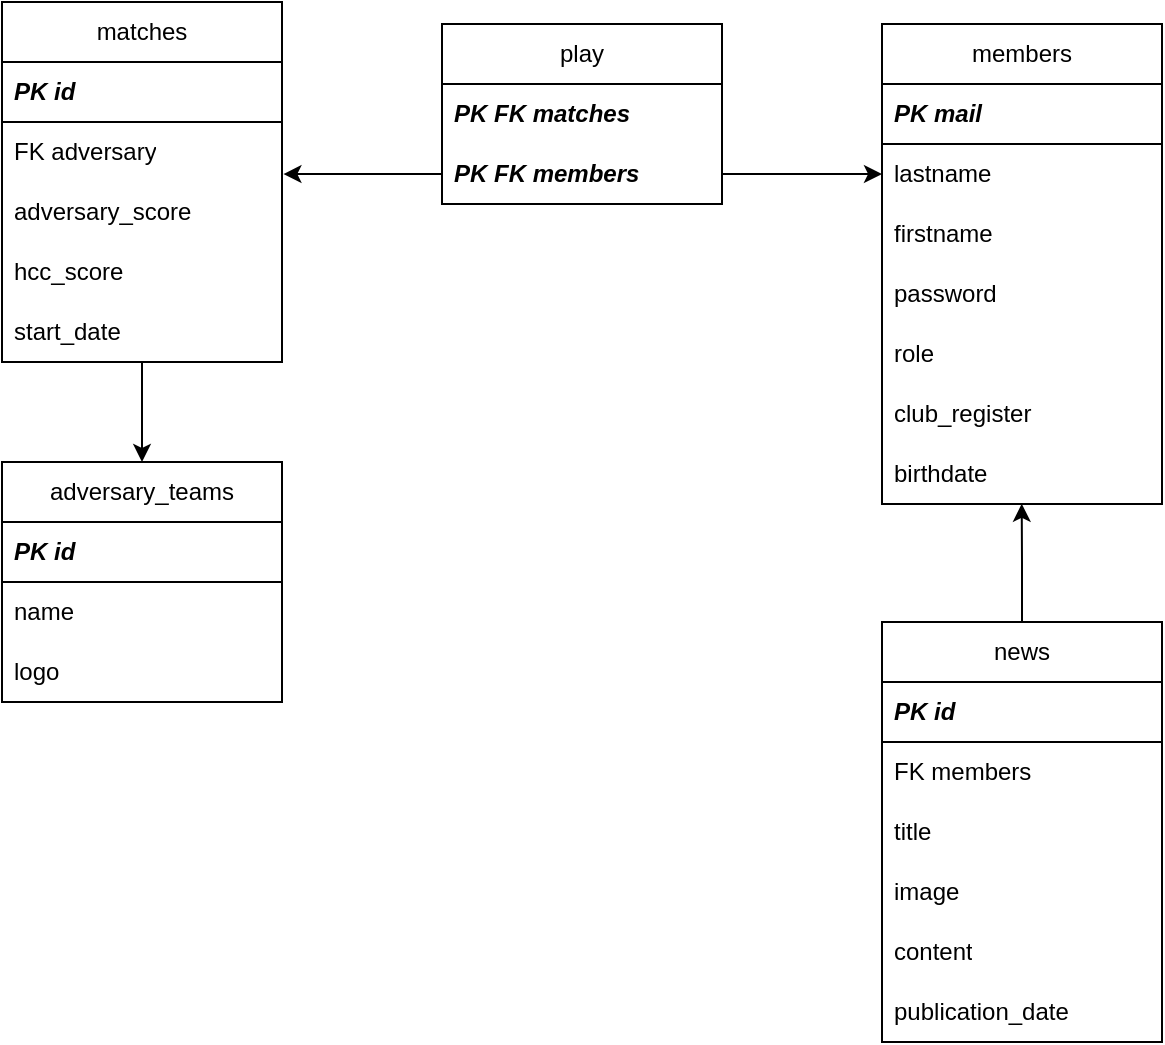 <mxfile version="24.0.4" type="google">
  <diagram name="Page-1" id="V7DpWueC1KGY2AsXtnhm">
    <mxGraphModel grid="1" page="1" gridSize="10" guides="1" tooltips="1" connect="1" arrows="1" fold="1" pageScale="1" pageWidth="827" pageHeight="1169" math="0" shadow="0">
      <root>
        <mxCell id="0" />
        <mxCell id="1" parent="0" />
        <mxCell id="AyH1_v-APNxJxDEJj7M3-41" value="members" style="swimlane;fontStyle=0;childLayout=stackLayout;horizontal=1;startSize=30;horizontalStack=0;resizeParent=1;resizeParentMax=0;resizeLast=0;collapsible=1;marginBottom=0;whiteSpace=wrap;html=1;labelBackgroundColor=default;labelBorderColor=none;swimlaneLine=1;" vertex="1" parent="1">
          <mxGeometry x="210" y="-1079" width="140" height="240" as="geometry" />
        </mxCell>
        <mxCell id="AyH1_v-APNxJxDEJj7M3-129" value="&lt;i&gt;PK mail&amp;nbsp;&lt;/i&gt;" style="text;strokeColor=default;fillColor=none;align=left;verticalAlign=middle;spacingLeft=4;spacingRight=4;overflow=hidden;points=[[0,0.5],[1,0.5]];portConstraint=eastwest;rotatable=0;whiteSpace=wrap;html=1;labelBackgroundColor=default;labelBorderColor=none;swimlaneLine=1;fontStyle=1" vertex="1" parent="AyH1_v-APNxJxDEJj7M3-41">
          <mxGeometry y="30" width="140" height="30" as="geometry" />
        </mxCell>
        <mxCell id="AyH1_v-APNxJxDEJj7M3-43" value="lastname&lt;span style=&quot;white-space: pre;&quot;&gt;&#x9;&lt;/span&gt;" style="text;strokeColor=none;fillColor=none;align=left;verticalAlign=middle;spacingLeft=4;spacingRight=4;overflow=hidden;points=[[0,0.5],[1,0.5]];portConstraint=eastwest;rotatable=0;whiteSpace=wrap;html=1;labelBackgroundColor=default;labelBorderColor=none;swimlaneLine=1;" vertex="1" parent="AyH1_v-APNxJxDEJj7M3-41">
          <mxGeometry y="60" width="140" height="30" as="geometry" />
        </mxCell>
        <mxCell id="AyH1_v-APNxJxDEJj7M3-44" value="firstname" style="text;strokeColor=none;fillColor=none;align=left;verticalAlign=middle;spacingLeft=4;spacingRight=4;overflow=hidden;points=[[0,0.5],[1,0.5]];portConstraint=eastwest;rotatable=0;whiteSpace=wrap;html=1;labelBackgroundColor=default;labelBorderColor=none;swimlaneLine=1;" vertex="1" parent="AyH1_v-APNxJxDEJj7M3-41">
          <mxGeometry y="90" width="140" height="30" as="geometry" />
        </mxCell>
        <mxCell id="AyH1_v-APNxJxDEJj7M3-45" value="password" style="text;strokeColor=none;fillColor=none;align=left;verticalAlign=middle;spacingLeft=4;spacingRight=4;overflow=hidden;points=[[0,0.5],[1,0.5]];portConstraint=eastwest;rotatable=0;whiteSpace=wrap;html=1;labelBackgroundColor=default;labelBorderColor=none;swimlaneLine=1;" vertex="1" parent="AyH1_v-APNxJxDEJj7M3-41">
          <mxGeometry y="120" width="140" height="30" as="geometry" />
        </mxCell>
        <mxCell id="TjhtuSYJ48dbA41qLyJB-1" value="role" style="text;strokeColor=none;fillColor=none;align=left;verticalAlign=middle;spacingLeft=4;spacingRight=4;overflow=hidden;points=[[0,0.5],[1,0.5]];portConstraint=eastwest;rotatable=0;whiteSpace=wrap;html=1;labelBackgroundColor=default;labelBorderColor=none;swimlaneLine=1;" vertex="1" parent="AyH1_v-APNxJxDEJj7M3-41">
          <mxGeometry y="150" width="140" height="30" as="geometry" />
        </mxCell>
        <mxCell id="TjhtuSYJ48dbA41qLyJB-2" value="club_register" style="text;strokeColor=none;fillColor=none;align=left;verticalAlign=middle;spacingLeft=4;spacingRight=4;overflow=hidden;points=[[0,0.5],[1,0.5]];portConstraint=eastwest;rotatable=0;whiteSpace=wrap;html=1;labelBackgroundColor=default;labelBorderColor=none;swimlaneLine=1;" vertex="1" parent="AyH1_v-APNxJxDEJj7M3-41">
          <mxGeometry y="180" width="140" height="30" as="geometry" />
        </mxCell>
        <mxCell id="TjhtuSYJ48dbA41qLyJB-3" value="birthdate" style="text;strokeColor=none;fillColor=none;align=left;verticalAlign=middle;spacingLeft=4;spacingRight=4;overflow=hidden;points=[[0,0.5],[1,0.5]];portConstraint=eastwest;rotatable=0;whiteSpace=wrap;html=1;labelBackgroundColor=default;labelBorderColor=none;swimlaneLine=1;" vertex="1" parent="AyH1_v-APNxJxDEJj7M3-41">
          <mxGeometry y="210" width="140" height="30" as="geometry" />
        </mxCell>
        <mxCell id="TjhtuSYJ48dbA41qLyJB-4" value="play" style="swimlane;fontStyle=0;childLayout=stackLayout;horizontal=1;startSize=30;horizontalStack=0;resizeParent=1;resizeParentMax=0;resizeLast=0;collapsible=1;marginBottom=0;whiteSpace=wrap;html=1;labelBackgroundColor=default;labelBorderColor=none;swimlaneLine=1;" vertex="1" parent="1">
          <mxGeometry x="-10" y="-1079" width="140" height="90" as="geometry" />
        </mxCell>
        <mxCell id="TjhtuSYJ48dbA41qLyJB-5" value="&lt;i&gt;PK FK matches&lt;/i&gt;" style="text;strokeColor=none;fillColor=none;align=left;verticalAlign=middle;spacingLeft=4;spacingRight=4;overflow=hidden;points=[[0,0.5],[1,0.5]];portConstraint=eastwest;rotatable=0;whiteSpace=wrap;html=1;labelBackgroundColor=default;labelBorderColor=none;swimlaneLine=1;fontStyle=1" vertex="1" parent="TjhtuSYJ48dbA41qLyJB-4">
          <mxGeometry y="30" width="140" height="30" as="geometry" />
        </mxCell>
        <mxCell id="TjhtuSYJ48dbA41qLyJB-12" value="&lt;i&gt;PK FK members&lt;/i&gt;" style="text;strokeColor=none;fillColor=none;align=left;verticalAlign=middle;spacingLeft=4;spacingRight=4;overflow=hidden;points=[[0,0.5],[1,0.5]];portConstraint=eastwest;rotatable=0;whiteSpace=wrap;html=1;labelBackgroundColor=default;labelBorderColor=none;swimlaneLine=1;fontStyle=1" vertex="1" parent="TjhtuSYJ48dbA41qLyJB-4">
          <mxGeometry y="60" width="140" height="30" as="geometry" />
        </mxCell>
        <mxCell id="TjhtuSYJ48dbA41qLyJB-13" style="edgeStyle=orthogonalEdgeStyle;rounded=0;orthogonalLoop=1;jettySize=auto;html=1;" edge="1" parent="1" source="TjhtuSYJ48dbA41qLyJB-12" target="AyH1_v-APNxJxDEJj7M3-43">
          <mxGeometry relative="1" as="geometry" />
        </mxCell>
        <mxCell id="TjhtuSYJ48dbA41qLyJB-14" value="matches" style="swimlane;fontStyle=0;childLayout=stackLayout;horizontal=1;startSize=30;horizontalStack=0;resizeParent=1;resizeParentMax=0;resizeLast=0;collapsible=1;marginBottom=0;whiteSpace=wrap;html=1;labelBackgroundColor=default;labelBorderColor=none;swimlaneLine=1;" vertex="1" parent="1">
          <mxGeometry x="-230" y="-1090" width="140" height="180" as="geometry" />
        </mxCell>
        <mxCell id="TjhtuSYJ48dbA41qLyJB-15" value="&lt;i&gt;PK id&amp;nbsp;&lt;/i&gt;" style="text;strokeColor=default;fillColor=none;align=left;verticalAlign=middle;spacingLeft=4;spacingRight=4;overflow=hidden;points=[[0,0.5],[1,0.5]];portConstraint=eastwest;rotatable=0;whiteSpace=wrap;html=1;labelBackgroundColor=default;labelBorderColor=none;swimlaneLine=1;fontStyle=1" vertex="1" parent="TjhtuSYJ48dbA41qLyJB-14">
          <mxGeometry y="30" width="140" height="30" as="geometry" />
        </mxCell>
        <mxCell id="TjhtuSYJ48dbA41qLyJB-16" value="FK adversary" style="text;strokeColor=none;fillColor=none;align=left;verticalAlign=middle;spacingLeft=4;spacingRight=4;overflow=hidden;points=[[0,0.5],[1,0.5]];portConstraint=eastwest;rotatable=0;whiteSpace=wrap;html=1;labelBackgroundColor=default;labelBorderColor=none;swimlaneLine=1;" vertex="1" parent="TjhtuSYJ48dbA41qLyJB-14">
          <mxGeometry y="60" width="140" height="30" as="geometry" />
        </mxCell>
        <mxCell id="TjhtuSYJ48dbA41qLyJB-17" value="adversary_score" style="text;strokeColor=none;fillColor=none;align=left;verticalAlign=middle;spacingLeft=4;spacingRight=4;overflow=hidden;points=[[0,0.5],[1,0.5]];portConstraint=eastwest;rotatable=0;whiteSpace=wrap;html=1;labelBackgroundColor=default;labelBorderColor=none;swimlaneLine=1;" vertex="1" parent="TjhtuSYJ48dbA41qLyJB-14">
          <mxGeometry y="90" width="140" height="30" as="geometry" />
        </mxCell>
        <mxCell id="TjhtuSYJ48dbA41qLyJB-18" value="hcc_score" style="text;strokeColor=none;fillColor=none;align=left;verticalAlign=middle;spacingLeft=4;spacingRight=4;overflow=hidden;points=[[0,0.5],[1,0.5]];portConstraint=eastwest;rotatable=0;whiteSpace=wrap;html=1;labelBackgroundColor=default;labelBorderColor=none;swimlaneLine=1;" vertex="1" parent="TjhtuSYJ48dbA41qLyJB-14">
          <mxGeometry y="120" width="140" height="30" as="geometry" />
        </mxCell>
        <mxCell id="TjhtuSYJ48dbA41qLyJB-19" value="start_date" style="text;strokeColor=none;fillColor=none;align=left;verticalAlign=middle;spacingLeft=4;spacingRight=4;overflow=hidden;points=[[0,0.5],[1,0.5]];portConstraint=eastwest;rotatable=0;whiteSpace=wrap;html=1;labelBackgroundColor=default;labelBorderColor=none;swimlaneLine=1;" vertex="1" parent="TjhtuSYJ48dbA41qLyJB-14">
          <mxGeometry y="150" width="140" height="30" as="geometry" />
        </mxCell>
        <mxCell id="TjhtuSYJ48dbA41qLyJB-22" style="edgeStyle=orthogonalEdgeStyle;rounded=0;orthogonalLoop=1;jettySize=auto;html=1;entryX=1.005;entryY=0.867;entryDx=0;entryDy=0;entryPerimeter=0;" edge="1" parent="1" source="TjhtuSYJ48dbA41qLyJB-12" target="TjhtuSYJ48dbA41qLyJB-16">
          <mxGeometry relative="1" as="geometry" />
        </mxCell>
        <mxCell id="TjhtuSYJ48dbA41qLyJB-23" value="adversary_teams" style="swimlane;fontStyle=0;childLayout=stackLayout;horizontal=1;startSize=30;horizontalStack=0;resizeParent=1;resizeParentMax=0;resizeLast=0;collapsible=1;marginBottom=0;whiteSpace=wrap;html=1;labelBackgroundColor=default;labelBorderColor=none;swimlaneLine=1;" vertex="1" parent="1">
          <mxGeometry x="-230" y="-860" width="140" height="120" as="geometry" />
        </mxCell>
        <mxCell id="TjhtuSYJ48dbA41qLyJB-24" value="&lt;i&gt;PK id&amp;nbsp;&lt;/i&gt;" style="text;strokeColor=default;fillColor=none;align=left;verticalAlign=middle;spacingLeft=4;spacingRight=4;overflow=hidden;points=[[0,0.5],[1,0.5]];portConstraint=eastwest;rotatable=0;whiteSpace=wrap;html=1;labelBackgroundColor=default;labelBorderColor=none;swimlaneLine=1;fontStyle=1" vertex="1" parent="TjhtuSYJ48dbA41qLyJB-23">
          <mxGeometry y="30" width="140" height="30" as="geometry" />
        </mxCell>
        <mxCell id="TjhtuSYJ48dbA41qLyJB-25" value="name" style="text;strokeColor=none;fillColor=none;align=left;verticalAlign=middle;spacingLeft=4;spacingRight=4;overflow=hidden;points=[[0,0.5],[1,0.5]];portConstraint=eastwest;rotatable=0;whiteSpace=wrap;html=1;labelBackgroundColor=default;labelBorderColor=none;swimlaneLine=1;" vertex="1" parent="TjhtuSYJ48dbA41qLyJB-23">
          <mxGeometry y="60" width="140" height="30" as="geometry" />
        </mxCell>
        <mxCell id="TjhtuSYJ48dbA41qLyJB-26" value="logo" style="text;strokeColor=none;fillColor=none;align=left;verticalAlign=middle;spacingLeft=4;spacingRight=4;overflow=hidden;points=[[0,0.5],[1,0.5]];portConstraint=eastwest;rotatable=0;whiteSpace=wrap;html=1;labelBackgroundColor=default;labelBorderColor=none;swimlaneLine=1;" vertex="1" parent="TjhtuSYJ48dbA41qLyJB-23">
          <mxGeometry y="90" width="140" height="30" as="geometry" />
        </mxCell>
        <mxCell id="TjhtuSYJ48dbA41qLyJB-29" style="edgeStyle=orthogonalEdgeStyle;rounded=0;orthogonalLoop=1;jettySize=auto;html=1;" edge="1" parent="1" target="TjhtuSYJ48dbA41qLyJB-23">
          <mxGeometry relative="1" as="geometry">
            <mxPoint x="-160" y="-910" as="sourcePoint" />
            <Array as="points">
              <mxPoint x="-160" y="-909" />
            </Array>
          </mxGeometry>
        </mxCell>
        <mxCell id="TjhtuSYJ48dbA41qLyJB-30" value="news" style="swimlane;fontStyle=0;childLayout=stackLayout;horizontal=1;startSize=30;horizontalStack=0;resizeParent=1;resizeParentMax=0;resizeLast=0;collapsible=1;marginBottom=0;whiteSpace=wrap;html=1;labelBackgroundColor=default;labelBorderColor=none;swimlaneLine=1;" vertex="1" parent="1">
          <mxGeometry x="210" y="-780" width="140" height="210" as="geometry" />
        </mxCell>
        <mxCell id="TjhtuSYJ48dbA41qLyJB-31" value="&lt;i&gt;PK id&amp;nbsp;&lt;/i&gt;" style="text;strokeColor=default;fillColor=none;align=left;verticalAlign=middle;spacingLeft=4;spacingRight=4;overflow=hidden;points=[[0,0.5],[1,0.5]];portConstraint=eastwest;rotatable=0;whiteSpace=wrap;html=1;labelBackgroundColor=default;labelBorderColor=none;swimlaneLine=1;fontStyle=1" vertex="1" parent="TjhtuSYJ48dbA41qLyJB-30">
          <mxGeometry y="30" width="140" height="30" as="geometry" />
        </mxCell>
        <mxCell id="TjhtuSYJ48dbA41qLyJB-32" value="FK members" style="text;strokeColor=none;fillColor=none;align=left;verticalAlign=middle;spacingLeft=4;spacingRight=4;overflow=hidden;points=[[0,0.5],[1,0.5]];portConstraint=eastwest;rotatable=0;whiteSpace=wrap;html=1;labelBackgroundColor=default;labelBorderColor=none;swimlaneLine=1;" vertex="1" parent="TjhtuSYJ48dbA41qLyJB-30">
          <mxGeometry y="60" width="140" height="30" as="geometry" />
        </mxCell>
        <mxCell id="TjhtuSYJ48dbA41qLyJB-33" value="title" style="text;strokeColor=none;fillColor=none;align=left;verticalAlign=middle;spacingLeft=4;spacingRight=4;overflow=hidden;points=[[0,0.5],[1,0.5]];portConstraint=eastwest;rotatable=0;whiteSpace=wrap;html=1;labelBackgroundColor=default;labelBorderColor=none;swimlaneLine=1;" vertex="1" parent="TjhtuSYJ48dbA41qLyJB-30">
          <mxGeometry y="90" width="140" height="30" as="geometry" />
        </mxCell>
        <mxCell id="TjhtuSYJ48dbA41qLyJB-34" value="image" style="text;strokeColor=none;fillColor=none;align=left;verticalAlign=middle;spacingLeft=4;spacingRight=4;overflow=hidden;points=[[0,0.5],[1,0.5]];portConstraint=eastwest;rotatable=0;whiteSpace=wrap;html=1;labelBackgroundColor=default;labelBorderColor=none;swimlaneLine=1;" vertex="1" parent="TjhtuSYJ48dbA41qLyJB-30">
          <mxGeometry y="120" width="140" height="30" as="geometry" />
        </mxCell>
        <mxCell id="TjhtuSYJ48dbA41qLyJB-35" value="content" style="text;strokeColor=none;fillColor=none;align=left;verticalAlign=middle;spacingLeft=4;spacingRight=4;overflow=hidden;points=[[0,0.5],[1,0.5]];portConstraint=eastwest;rotatable=0;whiteSpace=wrap;html=1;labelBackgroundColor=default;labelBorderColor=none;swimlaneLine=1;" vertex="1" parent="TjhtuSYJ48dbA41qLyJB-30">
          <mxGeometry y="150" width="140" height="30" as="geometry" />
        </mxCell>
        <mxCell id="TjhtuSYJ48dbA41qLyJB-36" value="publication_date" style="text;strokeColor=none;fillColor=none;align=left;verticalAlign=middle;spacingLeft=4;spacingRight=4;overflow=hidden;points=[[0,0.5],[1,0.5]];portConstraint=eastwest;rotatable=0;whiteSpace=wrap;html=1;labelBackgroundColor=default;labelBorderColor=none;swimlaneLine=1;" vertex="1" parent="TjhtuSYJ48dbA41qLyJB-30">
          <mxGeometry y="180" width="140" height="30" as="geometry" />
        </mxCell>
        <mxCell id="TjhtuSYJ48dbA41qLyJB-37" style="edgeStyle=orthogonalEdgeStyle;rounded=0;orthogonalLoop=1;jettySize=auto;html=1;entryX=0.499;entryY=0.996;entryDx=0;entryDy=0;entryPerimeter=0;" edge="1" parent="1" source="TjhtuSYJ48dbA41qLyJB-30" target="TjhtuSYJ48dbA41qLyJB-3">
          <mxGeometry relative="1" as="geometry" />
        </mxCell>
      </root>
    </mxGraphModel>
  </diagram>
</mxfile>
